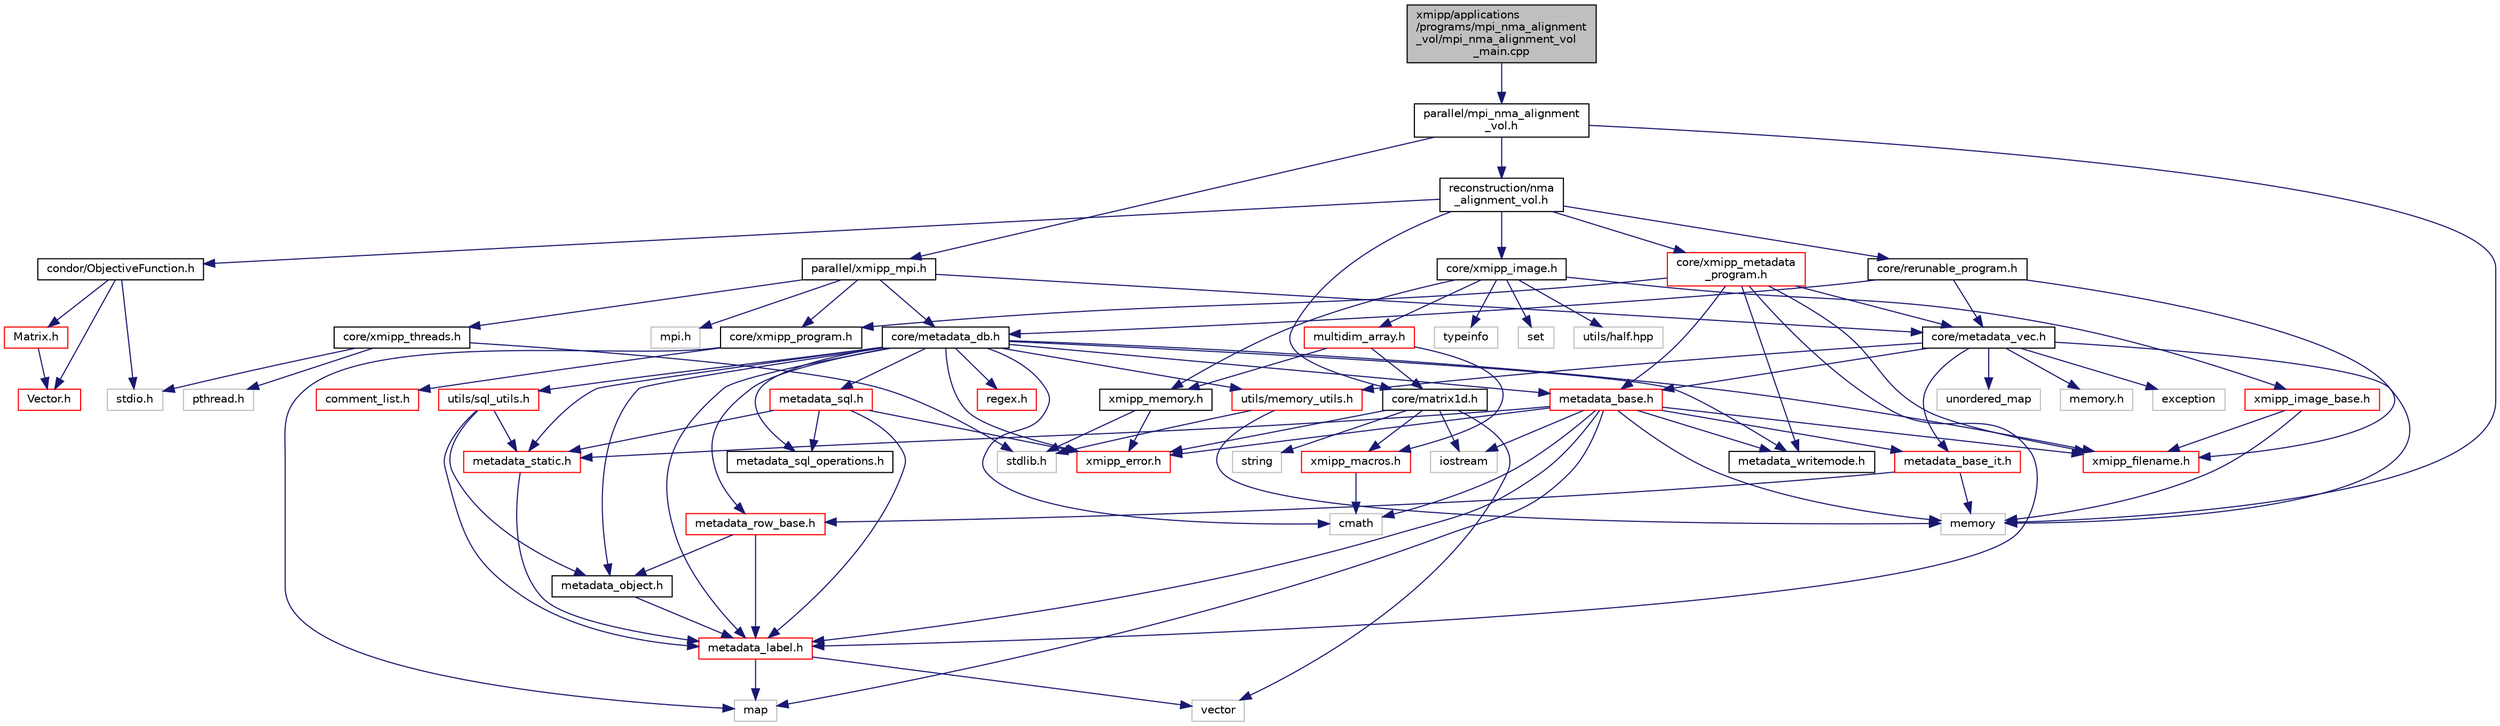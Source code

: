 digraph "xmipp/applications/programs/mpi_nma_alignment_vol/mpi_nma_alignment_vol_main.cpp"
{
  edge [fontname="Helvetica",fontsize="10",labelfontname="Helvetica",labelfontsize="10"];
  node [fontname="Helvetica",fontsize="10",shape=record];
  Node0 [label="xmipp/applications\l/programs/mpi_nma_alignment\l_vol/mpi_nma_alignment_vol\l_main.cpp",height=0.2,width=0.4,color="black", fillcolor="grey75", style="filled", fontcolor="black"];
  Node0 -> Node1 [color="midnightblue",fontsize="10",style="solid",fontname="Helvetica"];
  Node1 [label="parallel/mpi_nma_alignment\l_vol.h",height=0.2,width=0.4,color="black", fillcolor="white", style="filled",URL="$mpi__nma__alignment__vol_8h.html"];
  Node1 -> Node2 [color="midnightblue",fontsize="10",style="solid",fontname="Helvetica"];
  Node2 [label="parallel/xmipp_mpi.h",height=0.2,width=0.4,color="black", fillcolor="white", style="filled",URL="$xmipp__mpi_8h.html"];
  Node2 -> Node3 [color="midnightblue",fontsize="10",style="solid",fontname="Helvetica"];
  Node3 [label="mpi.h",height=0.2,width=0.4,color="grey75", fillcolor="white", style="filled"];
  Node2 -> Node4 [color="midnightblue",fontsize="10",style="solid",fontname="Helvetica"];
  Node4 [label="core/xmipp_threads.h",height=0.2,width=0.4,color="black", fillcolor="white", style="filled",URL="$xmipp__threads_8h.html"];
  Node4 -> Node5 [color="midnightblue",fontsize="10",style="solid",fontname="Helvetica"];
  Node5 [label="pthread.h",height=0.2,width=0.4,color="grey75", fillcolor="white", style="filled"];
  Node4 -> Node6 [color="midnightblue",fontsize="10",style="solid",fontname="Helvetica"];
  Node6 [label="stdio.h",height=0.2,width=0.4,color="grey75", fillcolor="white", style="filled"];
  Node4 -> Node7 [color="midnightblue",fontsize="10",style="solid",fontname="Helvetica"];
  Node7 [label="stdlib.h",height=0.2,width=0.4,color="grey75", fillcolor="white", style="filled"];
  Node2 -> Node8 [color="midnightblue",fontsize="10",style="solid",fontname="Helvetica"];
  Node8 [label="core/xmipp_program.h",height=0.2,width=0.4,color="black", fillcolor="white", style="filled",URL="$xmipp__program_8h.html"];
  Node8 -> Node9 [color="midnightblue",fontsize="10",style="solid",fontname="Helvetica"];
  Node9 [label="map",height=0.2,width=0.4,color="grey75", fillcolor="white", style="filled"];
  Node8 -> Node10 [color="midnightblue",fontsize="10",style="solid",fontname="Helvetica"];
  Node10 [label="comment_list.h",height=0.2,width=0.4,color="red", fillcolor="white", style="filled",URL="$comment__list_8h.html"];
  Node2 -> Node15 [color="midnightblue",fontsize="10",style="solid",fontname="Helvetica"];
  Node15 [label="core/metadata_vec.h",height=0.2,width=0.4,color="black", fillcolor="white", style="filled",URL="$metadata__vec_8h.html"];
  Node15 -> Node16 [color="midnightblue",fontsize="10",style="solid",fontname="Helvetica"];
  Node16 [label="memory",height=0.2,width=0.4,color="grey75", fillcolor="white", style="filled"];
  Node15 -> Node17 [color="midnightblue",fontsize="10",style="solid",fontname="Helvetica"];
  Node17 [label="exception",height=0.2,width=0.4,color="grey75", fillcolor="white", style="filled"];
  Node15 -> Node18 [color="midnightblue",fontsize="10",style="solid",fontname="Helvetica"];
  Node18 [label="unordered_map",height=0.2,width=0.4,color="grey75", fillcolor="white", style="filled"];
  Node15 -> Node19 [color="midnightblue",fontsize="10",style="solid",fontname="Helvetica"];
  Node19 [label="memory.h",height=0.2,width=0.4,color="grey75", fillcolor="white", style="filled"];
  Node15 -> Node20 [color="midnightblue",fontsize="10",style="solid",fontname="Helvetica"];
  Node20 [label="metadata_base.h",height=0.2,width=0.4,color="red", fillcolor="white", style="filled",URL="$metadata__base_8h.html"];
  Node20 -> Node9 [color="midnightblue",fontsize="10",style="solid",fontname="Helvetica"];
  Node20 -> Node22 [color="midnightblue",fontsize="10",style="solid",fontname="Helvetica"];
  Node22 [label="cmath",height=0.2,width=0.4,color="grey75", fillcolor="white", style="filled"];
  Node20 -> Node16 [color="midnightblue",fontsize="10",style="solid",fontname="Helvetica"];
  Node20 -> Node23 [color="midnightblue",fontsize="10",style="solid",fontname="Helvetica"];
  Node23 [label="iostream",height=0.2,width=0.4,color="grey75", fillcolor="white", style="filled"];
  Node20 -> Node24 [color="midnightblue",fontsize="10",style="solid",fontname="Helvetica"];
  Node24 [label="xmipp_error.h",height=0.2,width=0.4,color="red", fillcolor="white", style="filled",URL="$xmipp__error_8h.html"];
  Node20 -> Node26 [color="midnightblue",fontsize="10",style="solid",fontname="Helvetica"];
  Node26 [label="xmipp_filename.h",height=0.2,width=0.4,color="red", fillcolor="white", style="filled",URL="$xmipp__filename_8h.html"];
  Node20 -> Node29 [color="midnightblue",fontsize="10",style="solid",fontname="Helvetica"];
  Node29 [label="metadata_label.h",height=0.2,width=0.4,color="red", fillcolor="white", style="filled",URL="$metadata__label_8h.html"];
  Node29 -> Node9 [color="midnightblue",fontsize="10",style="solid",fontname="Helvetica"];
  Node29 -> Node12 [color="midnightblue",fontsize="10",style="solid",fontname="Helvetica"];
  Node12 [label="vector",height=0.2,width=0.4,color="grey75", fillcolor="white", style="filled"];
  Node20 -> Node30 [color="midnightblue",fontsize="10",style="solid",fontname="Helvetica"];
  Node30 [label="metadata_writemode.h",height=0.2,width=0.4,color="black", fillcolor="white", style="filled",URL="$metadata__writemode_8h.html"];
  Node20 -> Node31 [color="midnightblue",fontsize="10",style="solid",fontname="Helvetica"];
  Node31 [label="metadata_base_it.h",height=0.2,width=0.4,color="red", fillcolor="white", style="filled",URL="$metadata__base__it_8h.html"];
  Node31 -> Node16 [color="midnightblue",fontsize="10",style="solid",fontname="Helvetica"];
  Node31 -> Node32 [color="midnightblue",fontsize="10",style="solid",fontname="Helvetica"];
  Node32 [label="metadata_row_base.h",height=0.2,width=0.4,color="red", fillcolor="white", style="filled",URL="$metadata__row__base_8h.html"];
  Node32 -> Node29 [color="midnightblue",fontsize="10",style="solid",fontname="Helvetica"];
  Node32 -> Node33 [color="midnightblue",fontsize="10",style="solid",fontname="Helvetica"];
  Node33 [label="metadata_object.h",height=0.2,width=0.4,color="black", fillcolor="white", style="filled",URL="$metadata__object_8h.html"];
  Node33 -> Node29 [color="midnightblue",fontsize="10",style="solid",fontname="Helvetica"];
  Node20 -> Node35 [color="midnightblue",fontsize="10",style="solid",fontname="Helvetica"];
  Node35 [label="metadata_static.h",height=0.2,width=0.4,color="red", fillcolor="white", style="filled",URL="$metadata__static_8h.html"];
  Node35 -> Node29 [color="midnightblue",fontsize="10",style="solid",fontname="Helvetica"];
  Node15 -> Node31 [color="midnightblue",fontsize="10",style="solid",fontname="Helvetica"];
  Node15 -> Node41 [color="midnightblue",fontsize="10",style="solid",fontname="Helvetica"];
  Node41 [label="utils/memory_utils.h",height=0.2,width=0.4,color="red", fillcolor="white", style="filled",URL="$memory__utils_8h.html"];
  Node41 -> Node7 [color="midnightblue",fontsize="10",style="solid",fontname="Helvetica"];
  Node41 -> Node16 [color="midnightblue",fontsize="10",style="solid",fontname="Helvetica"];
  Node2 -> Node44 [color="midnightblue",fontsize="10",style="solid",fontname="Helvetica"];
  Node44 [label="core/metadata_db.h",height=0.2,width=0.4,color="black", fillcolor="white", style="filled",URL="$metadata__db_8h.html"];
  Node44 -> Node45 [color="midnightblue",fontsize="10",style="solid",fontname="Helvetica"];
  Node45 [label="regex.h",height=0.2,width=0.4,color="red", fillcolor="white", style="filled",URL="$regex_8h.html"];
  Node44 -> Node22 [color="midnightblue",fontsize="10",style="solid",fontname="Helvetica"];
  Node44 -> Node41 [color="midnightblue",fontsize="10",style="solid",fontname="Helvetica"];
  Node44 -> Node20 [color="midnightblue",fontsize="10",style="solid",fontname="Helvetica"];
  Node44 -> Node29 [color="midnightblue",fontsize="10",style="solid",fontname="Helvetica"];
  Node44 -> Node33 [color="midnightblue",fontsize="10",style="solid",fontname="Helvetica"];
  Node44 -> Node32 [color="midnightblue",fontsize="10",style="solid",fontname="Helvetica"];
  Node44 -> Node35 [color="midnightblue",fontsize="10",style="solid",fontname="Helvetica"];
  Node44 -> Node47 [color="midnightblue",fontsize="10",style="solid",fontname="Helvetica"];
  Node47 [label="metadata_sql.h",height=0.2,width=0.4,color="red", fillcolor="white", style="filled",URL="$metadata__sql_8h.html"];
  Node47 -> Node29 [color="midnightblue",fontsize="10",style="solid",fontname="Helvetica"];
  Node47 -> Node24 [color="midnightblue",fontsize="10",style="solid",fontname="Helvetica"];
  Node47 -> Node48 [color="midnightblue",fontsize="10",style="solid",fontname="Helvetica"];
  Node48 [label="metadata_sql_operations.h",height=0.2,width=0.4,color="black", fillcolor="white", style="filled",URL="$metadata__sql__operations_8h.html"];
  Node47 -> Node35 [color="midnightblue",fontsize="10",style="solid",fontname="Helvetica"];
  Node44 -> Node48 [color="midnightblue",fontsize="10",style="solid",fontname="Helvetica"];
  Node44 -> Node49 [color="midnightblue",fontsize="10",style="solid",fontname="Helvetica"];
  Node49 [label="utils/sql_utils.h",height=0.2,width=0.4,color="red", fillcolor="white", style="filled",URL="$sql__utils_8h.html"];
  Node49 -> Node29 [color="midnightblue",fontsize="10",style="solid",fontname="Helvetica"];
  Node49 -> Node33 [color="midnightblue",fontsize="10",style="solid",fontname="Helvetica"];
  Node49 -> Node35 [color="midnightblue",fontsize="10",style="solid",fontname="Helvetica"];
  Node44 -> Node24 [color="midnightblue",fontsize="10",style="solid",fontname="Helvetica"];
  Node44 -> Node26 [color="midnightblue",fontsize="10",style="solid",fontname="Helvetica"];
  Node44 -> Node30 [color="midnightblue",fontsize="10",style="solid",fontname="Helvetica"];
  Node1 -> Node51 [color="midnightblue",fontsize="10",style="solid",fontname="Helvetica"];
  Node51 [label="reconstruction/nma\l_alignment_vol.h",height=0.2,width=0.4,color="black", fillcolor="white", style="filled",URL="$nma__alignment__vol_8h.html"];
  Node51 -> Node52 [color="midnightblue",fontsize="10",style="solid",fontname="Helvetica"];
  Node52 [label="condor/ObjectiveFunction.h",height=0.2,width=0.4,color="black", fillcolor="white", style="filled",URL="$ObjectiveFunction_8h.html"];
  Node52 -> Node6 [color="midnightblue",fontsize="10",style="solid",fontname="Helvetica"];
  Node52 -> Node53 [color="midnightblue",fontsize="10",style="solid",fontname="Helvetica"];
  Node53 [label="Vector.h",height=0.2,width=0.4,color="red", fillcolor="white", style="filled",URL="$Vector_8h.html"];
  Node52 -> Node57 [color="midnightblue",fontsize="10",style="solid",fontname="Helvetica"];
  Node57 [label="Matrix.h",height=0.2,width=0.4,color="red", fillcolor="white", style="filled",URL="$Matrix_8h.html"];
  Node57 -> Node53 [color="midnightblue",fontsize="10",style="solid",fontname="Helvetica"];
  Node51 -> Node59 [color="midnightblue",fontsize="10",style="solid",fontname="Helvetica"];
  Node59 [label="core/matrix1d.h",height=0.2,width=0.4,color="black", fillcolor="white", style="filled",URL="$matrix1d_8h.html"];
  Node59 -> Node23 [color="midnightblue",fontsize="10",style="solid",fontname="Helvetica"];
  Node59 -> Node13 [color="midnightblue",fontsize="10",style="solid",fontname="Helvetica"];
  Node13 [label="string",height=0.2,width=0.4,color="grey75", fillcolor="white", style="filled"];
  Node59 -> Node12 [color="midnightblue",fontsize="10",style="solid",fontname="Helvetica"];
  Node59 -> Node24 [color="midnightblue",fontsize="10",style="solid",fontname="Helvetica"];
  Node59 -> Node60 [color="midnightblue",fontsize="10",style="solid",fontname="Helvetica"];
  Node60 [label="xmipp_macros.h",height=0.2,width=0.4,color="red", fillcolor="white", style="filled",URL="$xmipp__macros_8h.html"];
  Node60 -> Node22 [color="midnightblue",fontsize="10",style="solid",fontname="Helvetica"];
  Node51 -> Node62 [color="midnightblue",fontsize="10",style="solid",fontname="Helvetica"];
  Node62 [label="core/xmipp_image.h",height=0.2,width=0.4,color="black", fillcolor="white", style="filled",URL="$xmipp__image_8h.html"];
  Node62 -> Node63 [color="midnightblue",fontsize="10",style="solid",fontname="Helvetica"];
  Node63 [label="typeinfo",height=0.2,width=0.4,color="grey75", fillcolor="white", style="filled"];
  Node62 -> Node64 [color="midnightblue",fontsize="10",style="solid",fontname="Helvetica"];
  Node64 [label="set",height=0.2,width=0.4,color="grey75", fillcolor="white", style="filled"];
  Node62 -> Node65 [color="midnightblue",fontsize="10",style="solid",fontname="Helvetica"];
  Node65 [label="multidim_array.h",height=0.2,width=0.4,color="red", fillcolor="white", style="filled",URL="$multidim__array_8h.html"];
  Node65 -> Node60 [color="midnightblue",fontsize="10",style="solid",fontname="Helvetica"];
  Node65 -> Node59 [color="midnightblue",fontsize="10",style="solid",fontname="Helvetica"];
  Node65 -> Node72 [color="midnightblue",fontsize="10",style="solid",fontname="Helvetica"];
  Node72 [label="xmipp_memory.h",height=0.2,width=0.4,color="black", fillcolor="white", style="filled",URL="$xmipp__memory_8h.html"];
  Node72 -> Node7 [color="midnightblue",fontsize="10",style="solid",fontname="Helvetica"];
  Node72 -> Node24 [color="midnightblue",fontsize="10",style="solid",fontname="Helvetica"];
  Node62 -> Node74 [color="midnightblue",fontsize="10",style="solid",fontname="Helvetica"];
  Node74 [label="xmipp_image_base.h",height=0.2,width=0.4,color="red", fillcolor="white", style="filled",URL="$xmipp__image__base_8h.html"];
  Node74 -> Node16 [color="midnightblue",fontsize="10",style="solid",fontname="Helvetica"];
  Node74 -> Node26 [color="midnightblue",fontsize="10",style="solid",fontname="Helvetica"];
  Node62 -> Node72 [color="midnightblue",fontsize="10",style="solid",fontname="Helvetica"];
  Node62 -> Node94 [color="midnightblue",fontsize="10",style="solid",fontname="Helvetica"];
  Node94 [label="utils/half.hpp",height=0.2,width=0.4,color="grey75", fillcolor="white", style="filled"];
  Node51 -> Node95 [color="midnightblue",fontsize="10",style="solid",fontname="Helvetica"];
  Node95 [label="core/xmipp_metadata\l_program.h",height=0.2,width=0.4,color="red", fillcolor="white", style="filled",URL="$xmipp__metadata__program_8h.html"];
  Node95 -> Node8 [color="midnightblue",fontsize="10",style="solid",fontname="Helvetica"];
  Node95 -> Node26 [color="midnightblue",fontsize="10",style="solid",fontname="Helvetica"];
  Node95 -> Node29 [color="midnightblue",fontsize="10",style="solid",fontname="Helvetica"];
  Node95 -> Node30 [color="midnightblue",fontsize="10",style="solid",fontname="Helvetica"];
  Node95 -> Node20 [color="midnightblue",fontsize="10",style="solid",fontname="Helvetica"];
  Node95 -> Node15 [color="midnightblue",fontsize="10",style="solid",fontname="Helvetica"];
  Node51 -> Node96 [color="midnightblue",fontsize="10",style="solid",fontname="Helvetica"];
  Node96 [label="core/rerunable_program.h",height=0.2,width=0.4,color="black", fillcolor="white", style="filled",URL="$rerunable__program_8h.html"];
  Node96 -> Node44 [color="midnightblue",fontsize="10",style="solid",fontname="Helvetica"];
  Node96 -> Node15 [color="midnightblue",fontsize="10",style="solid",fontname="Helvetica"];
  Node96 -> Node26 [color="midnightblue",fontsize="10",style="solid",fontname="Helvetica"];
  Node1 -> Node16 [color="midnightblue",fontsize="10",style="solid",fontname="Helvetica"];
}
